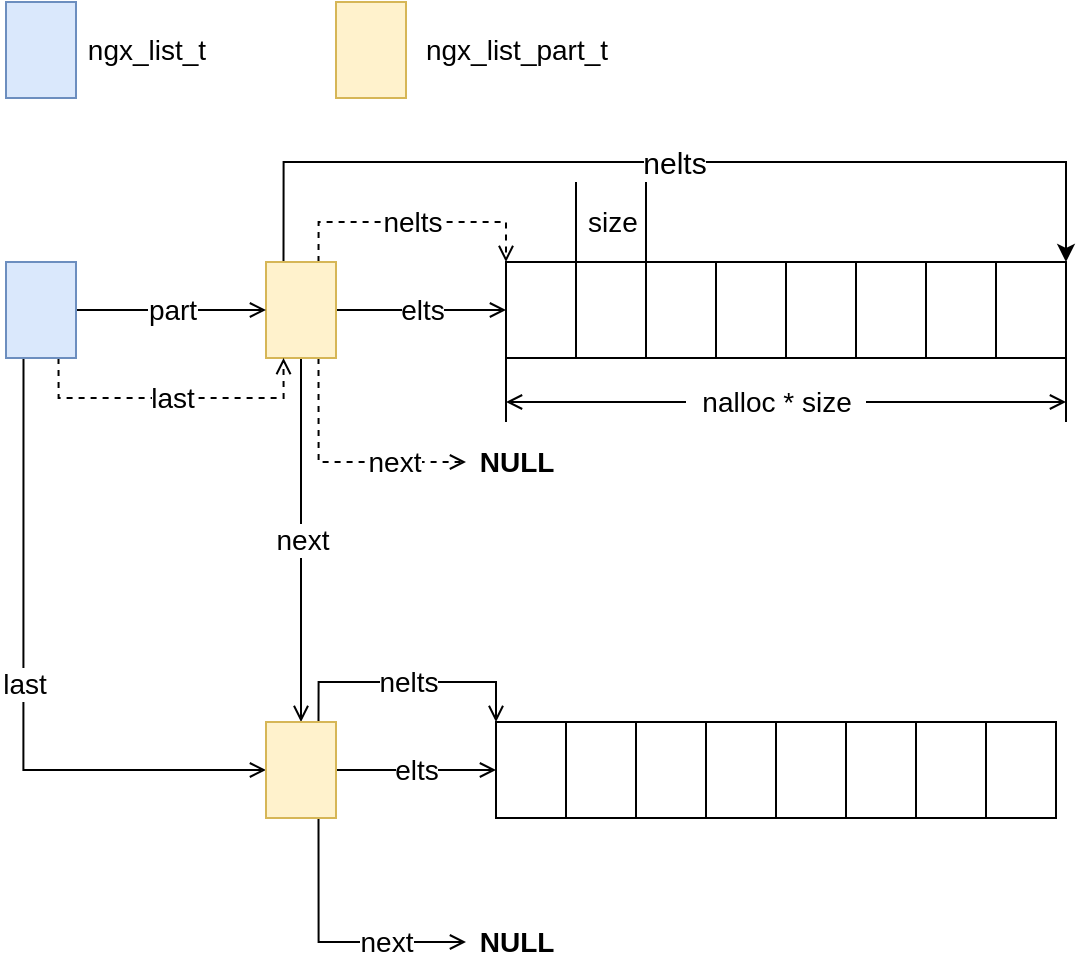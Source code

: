 <mxfile version="15.4.0" type="device"><diagram id="zdNbrnBqrVF0ZI7IwFZG" name="第 1 页"><mxGraphModel dx="1913" dy="966" grid="1" gridSize="10" guides="1" tooltips="1" connect="1" arrows="1" fold="1" page="1" pageScale="1" pageWidth="827" pageHeight="1169" math="0" shadow="0"><root><mxCell id="0"/><mxCell id="1" parent="0"/><mxCell id="shLmoj8-ZmMbx9fIkYNj-40" style="edgeStyle=orthogonalEdgeStyle;rounded=0;orthogonalLoop=1;jettySize=auto;html=1;exitX=0;exitY=1;exitDx=0;exitDy=0;fontSize=14;endArrow=none;endFill=0;strokeWidth=1;" parent="1" source="shLmoj8-ZmMbx9fIkYNj-1" edge="1"><mxGeometry relative="1" as="geometry"><mxPoint x="200" y="420" as="targetPoint"/></mxGeometry></mxCell><mxCell id="shLmoj8-ZmMbx9fIkYNj-1" value="" style="rounded=0;whiteSpace=wrap;html=1;strokeWidth=1;" parent="1" vertex="1"><mxGeometry x="200" y="340" width="35" height="48" as="geometry"/></mxCell><mxCell id="shLmoj8-ZmMbx9fIkYNj-36" style="edgeStyle=orthogonalEdgeStyle;rounded=0;orthogonalLoop=1;jettySize=auto;html=1;exitX=0;exitY=0;exitDx=0;exitDy=0;fontSize=14;endArrow=none;endFill=0;strokeWidth=1;" parent="1" source="shLmoj8-ZmMbx9fIkYNj-2" edge="1"><mxGeometry relative="1" as="geometry"><mxPoint x="235" y="300" as="targetPoint"/></mxGeometry></mxCell><mxCell id="shLmoj8-ZmMbx9fIkYNj-37" style="edgeStyle=orthogonalEdgeStyle;rounded=0;orthogonalLoop=1;jettySize=auto;html=1;exitX=1;exitY=0;exitDx=0;exitDy=0;fontSize=14;endArrow=none;endFill=0;strokeWidth=1;" parent="1" source="shLmoj8-ZmMbx9fIkYNj-2" edge="1"><mxGeometry relative="1" as="geometry"><mxPoint x="270" y="300" as="targetPoint"/></mxGeometry></mxCell><mxCell id="shLmoj8-ZmMbx9fIkYNj-2" value="" style="rounded=0;whiteSpace=wrap;html=1;strokeWidth=1;" parent="1" vertex="1"><mxGeometry x="235" y="340" width="35" height="48" as="geometry"/></mxCell><mxCell id="shLmoj8-ZmMbx9fIkYNj-3" value="" style="rounded=0;whiteSpace=wrap;html=1;strokeWidth=1;" parent="1" vertex="1"><mxGeometry x="270" y="340" width="35" height="48" as="geometry"/></mxCell><mxCell id="shLmoj8-ZmMbx9fIkYNj-4" value="" style="rounded=0;whiteSpace=wrap;html=1;strokeWidth=1;" parent="1" vertex="1"><mxGeometry x="305" y="340" width="35" height="48" as="geometry"/></mxCell><mxCell id="shLmoj8-ZmMbx9fIkYNj-5" value="" style="rounded=0;whiteSpace=wrap;html=1;strokeWidth=1;" parent="1" vertex="1"><mxGeometry x="340" y="340" width="35" height="48" as="geometry"/></mxCell><mxCell id="shLmoj8-ZmMbx9fIkYNj-6" value="" style="rounded=0;whiteSpace=wrap;html=1;strokeWidth=1;" parent="1" vertex="1"><mxGeometry x="375" y="340" width="35" height="48" as="geometry"/></mxCell><mxCell id="shLmoj8-ZmMbx9fIkYNj-7" value="" style="rounded=0;whiteSpace=wrap;html=1;strokeWidth=1;" parent="1" vertex="1"><mxGeometry x="410" y="340" width="35" height="48" as="geometry"/></mxCell><mxCell id="shLmoj8-ZmMbx9fIkYNj-41" style="edgeStyle=orthogonalEdgeStyle;rounded=0;orthogonalLoop=1;jettySize=auto;html=1;exitX=1;exitY=1;exitDx=0;exitDy=0;fontSize=14;endArrow=none;endFill=0;strokeWidth=1;" parent="1" source="shLmoj8-ZmMbx9fIkYNj-8" edge="1"><mxGeometry relative="1" as="geometry"><mxPoint x="480" y="420" as="targetPoint"/></mxGeometry></mxCell><mxCell id="shLmoj8-ZmMbx9fIkYNj-8" value="" style="rounded=0;whiteSpace=wrap;html=1;strokeWidth=1;" parent="1" vertex="1"><mxGeometry x="445" y="340" width="35" height="48" as="geometry"/></mxCell><mxCell id="shLmoj8-ZmMbx9fIkYNj-12" value="elts" style="edgeStyle=orthogonalEdgeStyle;rounded=0;orthogonalLoop=1;jettySize=auto;html=1;exitX=1;exitY=0.5;exitDx=0;exitDy=0;entryX=0;entryY=0.5;entryDx=0;entryDy=0;fontSize=14;endArrow=open;endFill=0;strokeWidth=1;" parent="1" source="shLmoj8-ZmMbx9fIkYNj-11" target="shLmoj8-ZmMbx9fIkYNj-1" edge="1"><mxGeometry relative="1" as="geometry"/></mxCell><mxCell id="shLmoj8-ZmMbx9fIkYNj-13" value="next" style="edgeStyle=orthogonalEdgeStyle;rounded=0;orthogonalLoop=1;jettySize=auto;html=1;exitX=0.75;exitY=1;exitDx=0;exitDy=0;fontSize=14;endArrow=open;endFill=0;entryX=0;entryY=0.5;entryDx=0;entryDy=0;entryPerimeter=0;dashed=1;strokeWidth=1;" parent="1" source="shLmoj8-ZmMbx9fIkYNj-11" target="shLmoj8-ZmMbx9fIkYNj-14" edge="1"><mxGeometry x="0.405" relative="1" as="geometry"><mxPoint x="98" y="460" as="targetPoint"/><mxPoint x="1" as="offset"/></mxGeometry></mxCell><mxCell id="shLmoj8-ZmMbx9fIkYNj-15" value="nelts" style="edgeStyle=orthogonalEdgeStyle;rounded=0;orthogonalLoop=1;jettySize=auto;html=1;exitX=0.75;exitY=0;exitDx=0;exitDy=0;entryX=0;entryY=0;entryDx=0;entryDy=0;fontSize=14;endArrow=open;endFill=0;strokeWidth=1;dashed=1;" parent="1" source="shLmoj8-ZmMbx9fIkYNj-11" target="shLmoj8-ZmMbx9fIkYNj-1" edge="1"><mxGeometry relative="1" as="geometry"/></mxCell><mxCell id="shLmoj8-ZmMbx9fIkYNj-35" value="next" style="edgeStyle=orthogonalEdgeStyle;rounded=0;orthogonalLoop=1;jettySize=auto;html=1;exitX=0.5;exitY=1;exitDx=0;exitDy=0;entryX=0.5;entryY=0;entryDx=0;entryDy=0;fontSize=14;endArrow=open;endFill=0;strokeWidth=1;" parent="1" source="shLmoj8-ZmMbx9fIkYNj-11" target="shLmoj8-ZmMbx9fIkYNj-31" edge="1"><mxGeometry relative="1" as="geometry"/></mxCell><mxCell id="7h02W4OnUFtjQ0YqYkui-1" value="nelts" style="edgeStyle=orthogonalEdgeStyle;rounded=0;orthogonalLoop=1;jettySize=auto;html=1;exitX=0.25;exitY=0;exitDx=0;exitDy=0;entryX=1;entryY=0;entryDx=0;entryDy=0;fontSize=15;" edge="1" parent="1" source="shLmoj8-ZmMbx9fIkYNj-11" target="shLmoj8-ZmMbx9fIkYNj-8"><mxGeometry relative="1" as="geometry"><Array as="points"><mxPoint x="89" y="290"/><mxPoint x="480" y="290"/></Array></mxGeometry></mxCell><mxCell id="shLmoj8-ZmMbx9fIkYNj-11" value="" style="rounded=0;whiteSpace=wrap;html=1;strokeWidth=1;fontSize=14;fillColor=#fff2cc;strokeColor=#d6b656;" parent="1" vertex="1"><mxGeometry x="80" y="340" width="35" height="48" as="geometry"/></mxCell><mxCell id="shLmoj8-ZmMbx9fIkYNj-14" value="NULL" style="text;html=1;align=center;verticalAlign=middle;resizable=0;points=[];autosize=1;strokeColor=none;fillColor=none;fontSize=14;fontStyle=1;strokeWidth=1;" parent="1" vertex="1"><mxGeometry x="180" y="430" width="50" height="20" as="geometry"/></mxCell><mxCell id="shLmoj8-ZmMbx9fIkYNj-19" value="part" style="edgeStyle=orthogonalEdgeStyle;rounded=0;orthogonalLoop=1;jettySize=auto;html=1;exitX=1;exitY=0.5;exitDx=0;exitDy=0;entryX=0;entryY=0.5;entryDx=0;entryDy=0;fontSize=14;endArrow=open;endFill=0;strokeWidth=1;" parent="1" source="shLmoj8-ZmMbx9fIkYNj-16" target="shLmoj8-ZmMbx9fIkYNj-11" edge="1"><mxGeometry relative="1" as="geometry"/></mxCell><mxCell id="shLmoj8-ZmMbx9fIkYNj-33" value="last" style="edgeStyle=orthogonalEdgeStyle;rounded=0;orthogonalLoop=1;jettySize=auto;html=1;exitX=0.75;exitY=1;exitDx=0;exitDy=0;entryX=0.25;entryY=1;entryDx=0;entryDy=0;fontSize=14;endArrow=open;endFill=0;dashed=1;strokeWidth=1;" parent="1" source="shLmoj8-ZmMbx9fIkYNj-16" target="shLmoj8-ZmMbx9fIkYNj-11" edge="1"><mxGeometry relative="1" as="geometry"/></mxCell><mxCell id="shLmoj8-ZmMbx9fIkYNj-34" value="last" style="edgeStyle=orthogonalEdgeStyle;rounded=0;orthogonalLoop=1;jettySize=auto;html=1;exitX=0.25;exitY=1;exitDx=0;exitDy=0;entryX=0;entryY=0.5;entryDx=0;entryDy=0;fontSize=14;endArrow=open;endFill=0;strokeWidth=1;" parent="1" source="shLmoj8-ZmMbx9fIkYNj-16" target="shLmoj8-ZmMbx9fIkYNj-31" edge="1"><mxGeometry relative="1" as="geometry"/></mxCell><mxCell id="shLmoj8-ZmMbx9fIkYNj-16" value="" style="rounded=0;whiteSpace=wrap;html=1;strokeWidth=1;fontSize=14;fillColor=#dae8fc;strokeColor=#6c8ebf;" parent="1" vertex="1"><mxGeometry x="-50" y="340" width="35" height="48" as="geometry"/></mxCell><mxCell id="shLmoj8-ZmMbx9fIkYNj-18" value="" style="rounded=0;whiteSpace=wrap;html=1;strokeWidth=1;fontSize=14;fillColor=#dae8fc;strokeColor=#6c8ebf;" parent="1" vertex="1"><mxGeometry x="-50" y="210" width="35" height="48" as="geometry"/></mxCell><mxCell id="shLmoj8-ZmMbx9fIkYNj-20" value="" style="rounded=0;whiteSpace=wrap;html=1;strokeWidth=1;" parent="1" vertex="1"><mxGeometry x="195" y="570" width="35" height="48" as="geometry"/></mxCell><mxCell id="shLmoj8-ZmMbx9fIkYNj-21" value="" style="rounded=0;whiteSpace=wrap;html=1;strokeWidth=1;" parent="1" vertex="1"><mxGeometry x="230" y="570" width="35" height="48" as="geometry"/></mxCell><mxCell id="shLmoj8-ZmMbx9fIkYNj-22" value="" style="rounded=0;whiteSpace=wrap;html=1;strokeWidth=1;" parent="1" vertex="1"><mxGeometry x="265" y="570" width="35" height="48" as="geometry"/></mxCell><mxCell id="shLmoj8-ZmMbx9fIkYNj-23" value="" style="rounded=0;whiteSpace=wrap;html=1;strokeWidth=1;" parent="1" vertex="1"><mxGeometry x="300" y="570" width="35" height="48" as="geometry"/></mxCell><mxCell id="shLmoj8-ZmMbx9fIkYNj-24" value="" style="rounded=0;whiteSpace=wrap;html=1;strokeWidth=1;" parent="1" vertex="1"><mxGeometry x="335" y="570" width="35" height="48" as="geometry"/></mxCell><mxCell id="shLmoj8-ZmMbx9fIkYNj-25" value="" style="rounded=0;whiteSpace=wrap;html=1;strokeWidth=1;" parent="1" vertex="1"><mxGeometry x="370" y="570" width="35" height="48" as="geometry"/></mxCell><mxCell id="shLmoj8-ZmMbx9fIkYNj-26" value="" style="rounded=0;whiteSpace=wrap;html=1;strokeWidth=1;" parent="1" vertex="1"><mxGeometry x="405" y="570" width="35" height="48" as="geometry"/></mxCell><mxCell id="shLmoj8-ZmMbx9fIkYNj-27" value="" style="rounded=0;whiteSpace=wrap;html=1;strokeWidth=1;" parent="1" vertex="1"><mxGeometry x="440" y="570" width="35" height="48" as="geometry"/></mxCell><mxCell id="shLmoj8-ZmMbx9fIkYNj-28" value="elts" style="edgeStyle=orthogonalEdgeStyle;rounded=0;orthogonalLoop=1;jettySize=auto;html=1;exitX=1;exitY=0.5;exitDx=0;exitDy=0;entryX=0;entryY=0.5;entryDx=0;entryDy=0;fontSize=14;endArrow=open;endFill=0;strokeWidth=1;" parent="1" source="shLmoj8-ZmMbx9fIkYNj-31" target="shLmoj8-ZmMbx9fIkYNj-20" edge="1"><mxGeometry relative="1" as="geometry"/></mxCell><mxCell id="shLmoj8-ZmMbx9fIkYNj-29" value="next" style="edgeStyle=orthogonalEdgeStyle;rounded=0;orthogonalLoop=1;jettySize=auto;html=1;fontSize=14;endArrow=open;endFill=0;entryX=0;entryY=0.5;entryDx=0;entryDy=0;entryPerimeter=0;exitX=0.75;exitY=1;exitDx=0;exitDy=0;strokeWidth=1;" parent="1" source="shLmoj8-ZmMbx9fIkYNj-31" target="shLmoj8-ZmMbx9fIkYNj-32" edge="1"><mxGeometry x="0.41" relative="1" as="geometry"><mxPoint x="93" y="690" as="targetPoint"/><mxPoint x="120" y="640" as="sourcePoint"/><mxPoint as="offset"/></mxGeometry></mxCell><mxCell id="shLmoj8-ZmMbx9fIkYNj-30" value="nelts" style="edgeStyle=orthogonalEdgeStyle;rounded=0;orthogonalLoop=1;jettySize=auto;html=1;exitX=0.75;exitY=0;exitDx=0;exitDy=0;entryX=0;entryY=0;entryDx=0;entryDy=0;fontSize=14;endArrow=open;endFill=0;strokeWidth=1;" parent="1" source="shLmoj8-ZmMbx9fIkYNj-31" target="shLmoj8-ZmMbx9fIkYNj-20" edge="1"><mxGeometry relative="1" as="geometry"/></mxCell><mxCell id="shLmoj8-ZmMbx9fIkYNj-31" value="" style="rounded=0;whiteSpace=wrap;html=1;strokeWidth=1;fontSize=14;fillColor=#fff2cc;strokeColor=#d6b656;" parent="1" vertex="1"><mxGeometry x="80" y="570" width="35" height="48" as="geometry"/></mxCell><mxCell id="shLmoj8-ZmMbx9fIkYNj-32" value="NULL" style="text;html=1;align=center;verticalAlign=middle;resizable=0;points=[];autosize=1;strokeColor=none;fillColor=none;fontSize=14;fontStyle=1;strokeWidth=1;" parent="1" vertex="1"><mxGeometry x="180" y="670" width="50" height="20" as="geometry"/></mxCell><mxCell id="shLmoj8-ZmMbx9fIkYNj-38" value="size" style="text;html=1;align=center;verticalAlign=middle;resizable=0;points=[];autosize=1;strokeColor=none;fillColor=none;fontSize=14;strokeWidth=1;" parent="1" vertex="1"><mxGeometry x="232.5" y="310" width="40" height="20" as="geometry"/></mxCell><mxCell id="shLmoj8-ZmMbx9fIkYNj-44" value="" style="edgeStyle=orthogonalEdgeStyle;rounded=0;orthogonalLoop=1;jettySize=auto;html=1;fontSize=14;endArrow=open;endFill=0;strokeWidth=1;" parent="1" source="shLmoj8-ZmMbx9fIkYNj-42" edge="1"><mxGeometry relative="1" as="geometry"><mxPoint x="480" y="410" as="targetPoint"/></mxGeometry></mxCell><mxCell id="shLmoj8-ZmMbx9fIkYNj-45" value="" style="edgeStyle=orthogonalEdgeStyle;rounded=0;orthogonalLoop=1;jettySize=auto;html=1;fontSize=14;endArrow=open;endFill=0;strokeWidth=1;" parent="1" source="shLmoj8-ZmMbx9fIkYNj-42" edge="1"><mxGeometry relative="1" as="geometry"><mxPoint x="200" y="410" as="targetPoint"/></mxGeometry></mxCell><mxCell id="shLmoj8-ZmMbx9fIkYNj-42" value="nalloc * size" style="text;html=1;align=center;verticalAlign=middle;resizable=0;points=[];autosize=1;strokeColor=none;fillColor=none;fontSize=14;strokeWidth=1;" parent="1" vertex="1"><mxGeometry x="290" y="400" width="90" height="20" as="geometry"/></mxCell><mxCell id="shLmoj8-ZmMbx9fIkYNj-46" value="" style="rounded=0;whiteSpace=wrap;html=1;strokeWidth=1;fontSize=14;fillColor=#fff2cc;strokeColor=#d6b656;" parent="1" vertex="1"><mxGeometry x="115" y="210" width="35" height="48" as="geometry"/></mxCell><mxCell id="shLmoj8-ZmMbx9fIkYNj-47" value="ngx_list_t" style="text;html=1;align=center;verticalAlign=middle;resizable=0;points=[];autosize=1;strokeColor=none;fillColor=none;fontSize=14;strokeWidth=1;" parent="1" vertex="1"><mxGeometry x="-15" y="224" width="70" height="20" as="geometry"/></mxCell><mxCell id="shLmoj8-ZmMbx9fIkYNj-48" value="ngx_list_part_t" style="text;html=1;align=center;verticalAlign=middle;resizable=0;points=[];autosize=1;strokeColor=none;fillColor=none;fontSize=14;strokeWidth=1;" parent="1" vertex="1"><mxGeometry x="150" y="224" width="110" height="20" as="geometry"/></mxCell></root></mxGraphModel></diagram></mxfile>